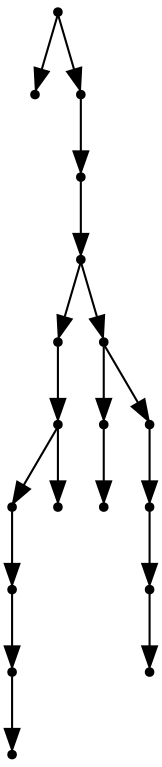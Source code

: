 digraph {
  18 [shape=point];
  0 [shape=point];
  17 [shape=point];
  16 [shape=point];
  15 [shape=point];
  7 [shape=point];
  6 [shape=point];
  4 [shape=point];
  3 [shape=point];
  2 [shape=point];
  1 [shape=point];
  5 [shape=point];
  14 [shape=point];
  9 [shape=point];
  8 [shape=point];
  13 [shape=point];
  12 [shape=point];
  11 [shape=point];
  10 [shape=point];
18 -> 0;
18 -> 17;
17 -> 16;
16 -> 15;
15 -> 7;
7 -> 6;
6 -> 4;
4 -> 3;
3 -> 2;
2 -> 1;
6 -> 5;
15 -> 14;
14 -> 9;
9 -> 8;
14 -> 13;
13 -> 12;
12 -> 11;
11 -> 10;
}
